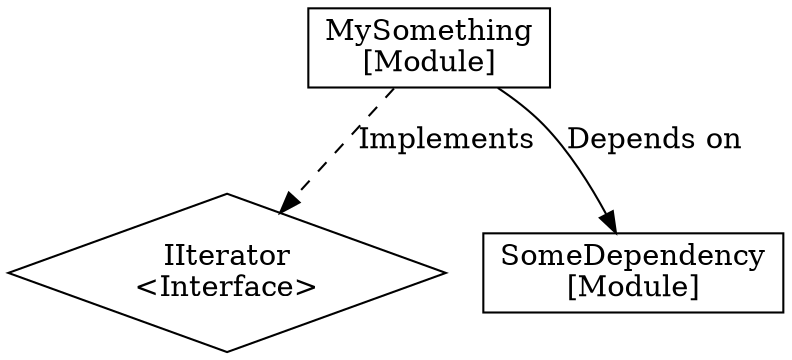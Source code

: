 strict digraph {
    "IIterator"[label="IIterator\n<Interface>",shape="diamond",]
    "MySomething"[label="MySomething\n[Module]",shape="box",]
    "SomeDependency"[label="SomeDependency\n[Module]",shape="box",]
    "MySomething"->"IIterator"[label="Implements",style="dashed",]
    "MySomething"->"SomeDependency"[label="Depends on",style="solid",]
}
